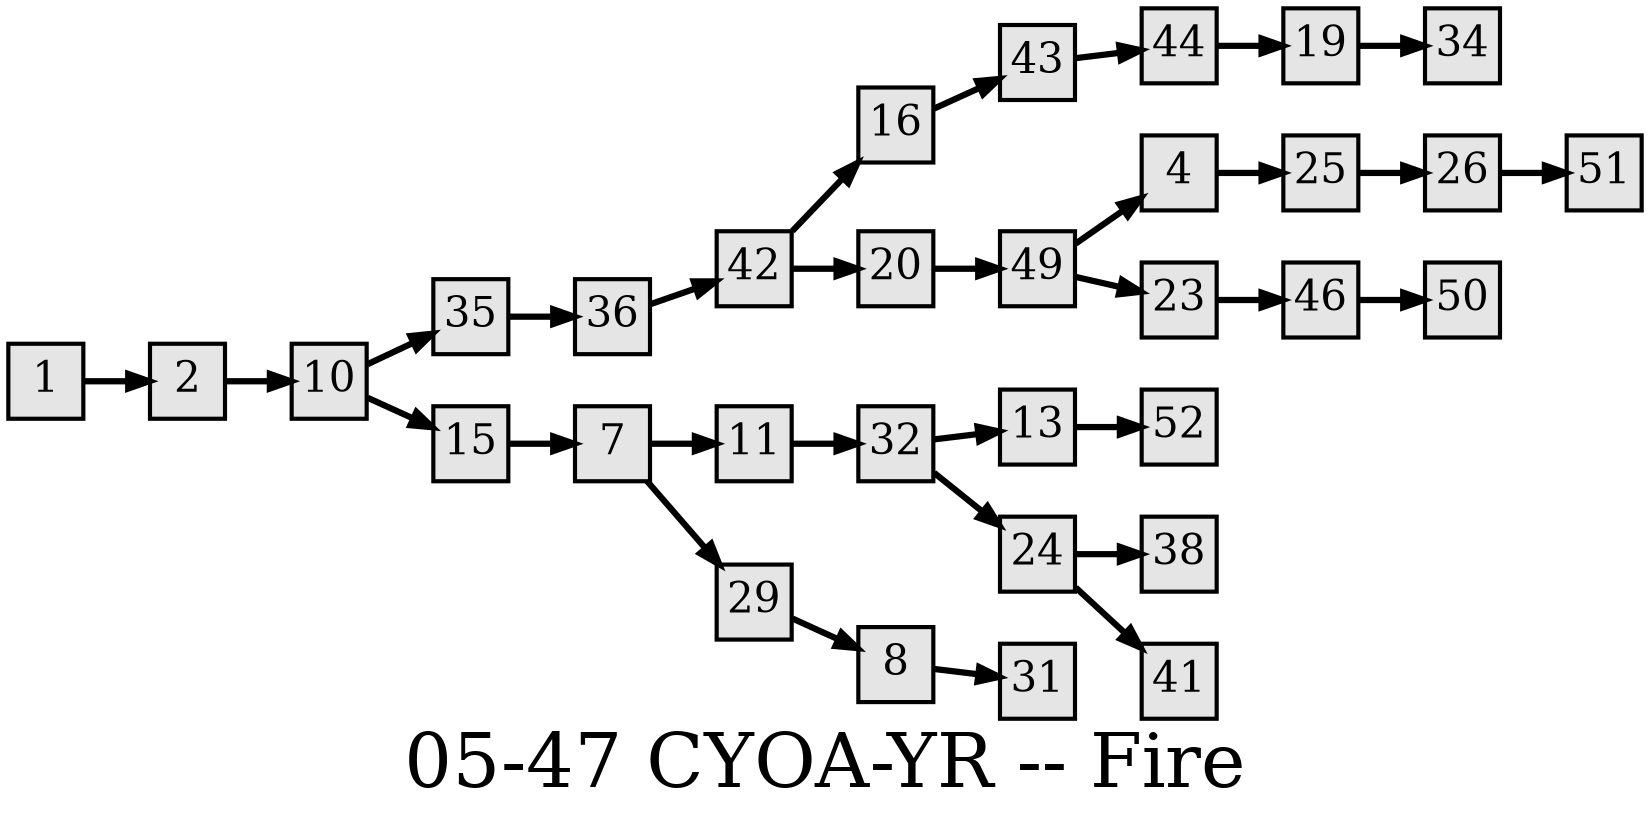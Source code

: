 digraph g{
  graph [ label="05-47 CYOA-YR -- Fire" rankdir=LR, ordering=out, fontsize=36, nodesep="0.35", ranksep="0.45"];
  node  [shape=rect, penwidth=2, fontsize=20, style=filled, fillcolor=grey90, margin="0,0", labelfloat=true, regular=true, fixedsize=true];
  edge  [labelfloat=true, penwidth=3, fontsize=12];

  1 -> 2;
  2 -> 10;
  4 -> 25;
  7 -> 11;
  7 -> 29;
  8 -> 31;
  10 -> 35;
  10 -> 15;
  11 -> 32;
  13 -> 52;
  15 -> 7;
  16 -> 43;
  19 -> 34;
  20 -> 49;
  23 -> 46;
  24 -> 38;
  24 -> 41;
  25 -> 26;
  26 -> 51;
  29 -> 8;
  32 -> 13;
  32 -> 24;
  35 -> 36;
  36 -> 42;
  42 -> 16;
  42 -> 20;
  43 -> 44;
  44 -> 19;
  46 -> 50;
  49 -> 4;
  49 -> 23;
}

